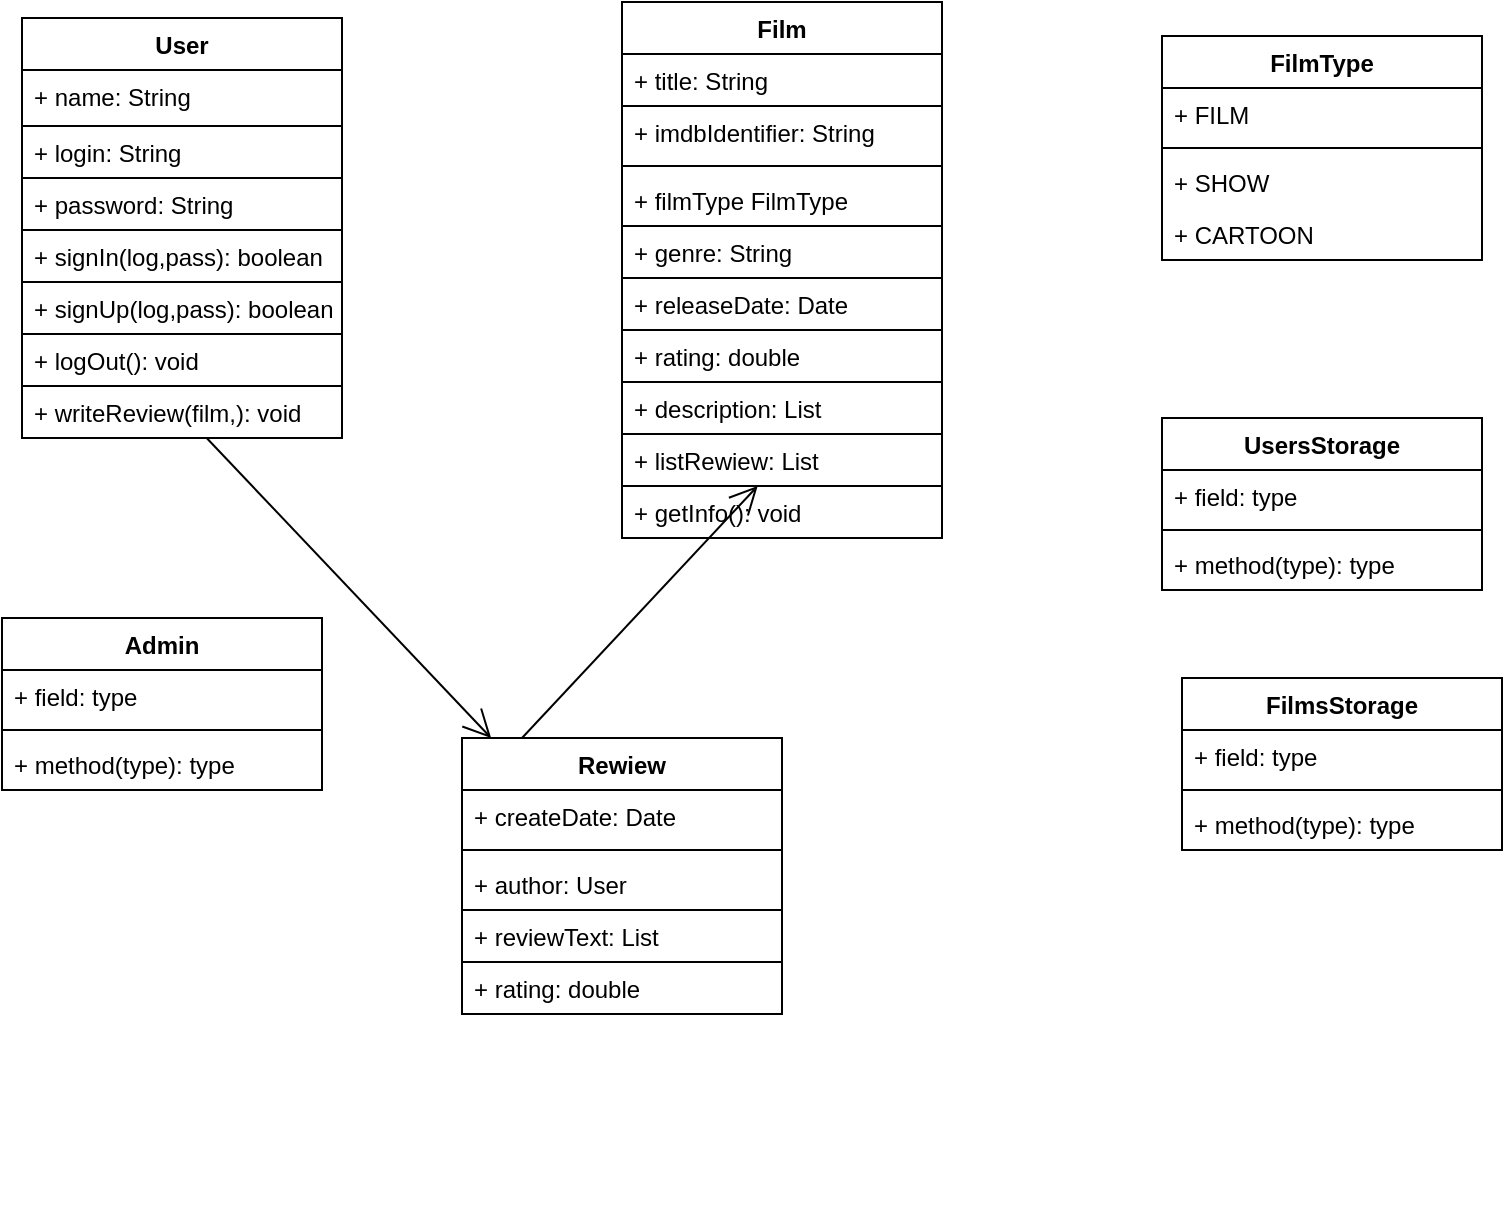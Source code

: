 <mxfile version="12.1.3" type="device" pages="1"><diagram id="Wuawm1jlWOO1GgMnRai0" name="Page-1"><mxGraphModel dx="1168" dy="718" grid="1" gridSize="10" guides="1" tooltips="1" connect="1" arrows="1" fold="1" page="1" pageScale="1" pageWidth="827" pageHeight="1169" math="0" shadow="0"><root><mxCell id="0"/><mxCell id="1" parent="0"/><object label="User" thr="" id="43AIUUlsHRPIofdtEXDQ-6"><mxCell style="swimlane;fontStyle=1;align=center;verticalAlign=top;childLayout=stackLayout;horizontal=1;startSize=26;horizontalStack=0;resizeParent=1;resizeParentMax=0;resizeLast=0;collapsible=1;marginBottom=0;strokeColor=#000000;fillColor=#ffffff;" vertex="1" parent="1"><mxGeometry x="70" y="50" width="160" height="210" as="geometry"><mxRectangle x="80" y="60" width="60" height="26" as="alternateBounds"/></mxGeometry></mxCell></object><mxCell id="43AIUUlsHRPIofdtEXDQ-7" value="+ name: String" style="text;strokeColor=none;fillColor=none;align=left;verticalAlign=top;spacingLeft=4;spacingRight=4;overflow=hidden;rotatable=0;points=[[0,0.5],[1,0.5]];portConstraint=eastwest;" vertex="1" parent="43AIUUlsHRPIofdtEXDQ-6"><mxGeometry y="26" width="160" height="28" as="geometry"/></mxCell><mxCell id="43AIUUlsHRPIofdtEXDQ-19" value="+ login: String" style="text;strokeColor=#000000;fillColor=none;align=left;verticalAlign=top;spacingLeft=4;spacingRight=4;overflow=hidden;rotatable=0;points=[[0,0.5],[1,0.5]];portConstraint=eastwest;" vertex="1" parent="43AIUUlsHRPIofdtEXDQ-6"><mxGeometry y="54" width="160" height="26" as="geometry"/></mxCell><mxCell id="43AIUUlsHRPIofdtEXDQ-20" value="+ password: String" style="text;strokeColor=#000000;fillColor=none;align=left;verticalAlign=top;spacingLeft=4;spacingRight=4;overflow=hidden;rotatable=0;points=[[0,0.5],[1,0.5]];portConstraint=eastwest;" vertex="1" parent="43AIUUlsHRPIofdtEXDQ-6"><mxGeometry y="80" width="160" height="26" as="geometry"/></mxCell><mxCell id="43AIUUlsHRPIofdtEXDQ-9" value="+ signIn(log,pass): boolean" style="text;strokeColor=#000000;fillColor=none;align=left;verticalAlign=top;spacingLeft=4;spacingRight=4;overflow=hidden;rotatable=0;points=[[0,0.5],[1,0.5]];portConstraint=eastwest;" vertex="1" parent="43AIUUlsHRPIofdtEXDQ-6"><mxGeometry y="106" width="160" height="26" as="geometry"/></mxCell><mxCell id="43AIUUlsHRPIofdtEXDQ-27" value="+ signUp(log,pass): boolean" style="text;strokeColor=#000000;fillColor=#ffffff;align=left;verticalAlign=top;spacingLeft=4;spacingRight=4;overflow=hidden;rotatable=0;points=[[0,0.5],[1,0.5]];portConstraint=eastwest;" vertex="1" parent="43AIUUlsHRPIofdtEXDQ-6"><mxGeometry y="132" width="160" height="26" as="geometry"/></mxCell><mxCell id="43AIUUlsHRPIofdtEXDQ-66" value="+ logOut(): void" style="text;strokeColor=#000000;fillColor=none;align=left;verticalAlign=top;spacingLeft=4;spacingRight=4;overflow=hidden;rotatable=0;points=[[0,0.5],[1,0.5]];portConstraint=eastwest;" vertex="1" parent="43AIUUlsHRPIofdtEXDQ-6"><mxGeometry y="158" width="160" height="26" as="geometry"/></mxCell><mxCell id="43AIUUlsHRPIofdtEXDQ-68" value="+ writeReview(film,): void" style="text;strokeColor=#000000;fillColor=none;align=left;verticalAlign=top;spacingLeft=4;spacingRight=4;overflow=hidden;rotatable=0;points=[[0,0.5],[1,0.5]];portConstraint=eastwest;" vertex="1" parent="43AIUUlsHRPIofdtEXDQ-6"><mxGeometry y="184" width="160" height="26" as="geometry"/></mxCell><mxCell id="43AIUUlsHRPIofdtEXDQ-28" value="Film" style="swimlane;fontStyle=1;align=center;verticalAlign=top;childLayout=stackLayout;horizontal=1;startSize=26;horizontalStack=0;resizeParent=1;resizeParentMax=0;resizeLast=0;collapsible=1;marginBottom=0;" vertex="1" parent="1"><mxGeometry x="370" y="42" width="160" height="268" as="geometry"/></mxCell><mxCell id="43AIUUlsHRPIofdtEXDQ-53" value="+ title: String" style="text;strokeColor=#000000;fillColor=none;align=left;verticalAlign=top;spacingLeft=4;spacingRight=4;overflow=hidden;rotatable=0;points=[[0,0.5],[1,0.5]];portConstraint=eastwest;" vertex="1" parent="43AIUUlsHRPIofdtEXDQ-28"><mxGeometry y="26" width="160" height="26" as="geometry"/></mxCell><mxCell id="43AIUUlsHRPIofdtEXDQ-29" value="+ imdbIdentifier: String" style="text;strokeColor=none;fillColor=none;align=left;verticalAlign=top;spacingLeft=4;spacingRight=4;overflow=hidden;rotatable=0;points=[[0,0.5],[1,0.5]];portConstraint=eastwest;" vertex="1" parent="43AIUUlsHRPIofdtEXDQ-28"><mxGeometry y="52" width="160" height="26" as="geometry"/></mxCell><mxCell id="43AIUUlsHRPIofdtEXDQ-30" value="" style="line;strokeWidth=1;fillColor=none;align=left;verticalAlign=middle;spacingTop=-1;spacingLeft=3;spacingRight=3;rotatable=0;labelPosition=right;points=[];portConstraint=eastwest;" vertex="1" parent="43AIUUlsHRPIofdtEXDQ-28"><mxGeometry y="78" width="160" height="8" as="geometry"/></mxCell><mxCell id="43AIUUlsHRPIofdtEXDQ-31" value="+ filmType FilmType" style="text;strokeColor=none;fillColor=none;align=left;verticalAlign=top;spacingLeft=4;spacingRight=4;overflow=hidden;rotatable=0;points=[[0,0.5],[1,0.5]];portConstraint=eastwest;" vertex="1" parent="43AIUUlsHRPIofdtEXDQ-28"><mxGeometry y="86" width="160" height="26" as="geometry"/></mxCell><mxCell id="43AIUUlsHRPIofdtEXDQ-54" value="+ genre: String" style="text;strokeColor=#000000;fillColor=none;align=left;verticalAlign=top;spacingLeft=4;spacingRight=4;overflow=hidden;rotatable=0;points=[[0,0.5],[1,0.5]];portConstraint=eastwest;" vertex="1" parent="43AIUUlsHRPIofdtEXDQ-28"><mxGeometry y="112" width="160" height="26" as="geometry"/></mxCell><mxCell id="43AIUUlsHRPIofdtEXDQ-55" value="+ releaseDate: Date" style="text;strokeColor=#000000;fillColor=none;align=left;verticalAlign=top;spacingLeft=4;spacingRight=4;overflow=hidden;rotatable=0;points=[[0,0.5],[1,0.5]];portConstraint=eastwest;" vertex="1" parent="43AIUUlsHRPIofdtEXDQ-28"><mxGeometry y="138" width="160" height="26" as="geometry"/></mxCell><mxCell id="43AIUUlsHRPIofdtEXDQ-56" value="+ rating: double" style="text;strokeColor=#000000;fillColor=none;align=left;verticalAlign=top;spacingLeft=4;spacingRight=4;overflow=hidden;rotatable=0;points=[[0,0.5],[1,0.5]];portConstraint=eastwest;" vertex="1" parent="43AIUUlsHRPIofdtEXDQ-28"><mxGeometry y="164" width="160" height="26" as="geometry"/></mxCell><mxCell id="43AIUUlsHRPIofdtEXDQ-57" value="+ description: List" style="text;strokeColor=#000000;fillColor=none;align=left;verticalAlign=top;spacingLeft=4;spacingRight=4;overflow=hidden;rotatable=0;points=[[0,0.5],[1,0.5]];portConstraint=eastwest;" vertex="1" parent="43AIUUlsHRPIofdtEXDQ-28"><mxGeometry y="190" width="160" height="26" as="geometry"/></mxCell><mxCell id="43AIUUlsHRPIofdtEXDQ-79" value="+ listRewiew: List" style="text;strokeColor=#000000;fillColor=none;align=left;verticalAlign=top;spacingLeft=4;spacingRight=4;overflow=hidden;rotatable=0;points=[[0,0.5],[1,0.5]];portConstraint=eastwest;" vertex="1" parent="43AIUUlsHRPIofdtEXDQ-28"><mxGeometry y="216" width="160" height="26" as="geometry"/></mxCell><mxCell id="43AIUUlsHRPIofdtEXDQ-78" value="+ getInfo(): void" style="text;strokeColor=#000000;fillColor=none;align=left;verticalAlign=top;spacingLeft=4;spacingRight=4;overflow=hidden;rotatable=0;points=[[0,0.5],[1,0.5]];portConstraint=eastwest;" vertex="1" parent="43AIUUlsHRPIofdtEXDQ-28"><mxGeometry y="242" width="160" height="26" as="geometry"/></mxCell><mxCell id="43AIUUlsHRPIofdtEXDQ-48" value="FilmType" style="swimlane;fontStyle=1;align=center;verticalAlign=top;childLayout=stackLayout;horizontal=1;startSize=26;horizontalStack=0;resizeParent=1;resizeParentMax=0;resizeLast=0;collapsible=1;marginBottom=0;" vertex="1" parent="1"><mxGeometry x="640" y="59" width="160" height="112" as="geometry"/></mxCell><mxCell id="43AIUUlsHRPIofdtEXDQ-49" value="+ FILM" style="text;strokeColor=none;fillColor=none;align=left;verticalAlign=top;spacingLeft=4;spacingRight=4;overflow=hidden;rotatable=0;points=[[0,0.5],[1,0.5]];portConstraint=eastwest;" vertex="1" parent="43AIUUlsHRPIofdtEXDQ-48"><mxGeometry y="26" width="160" height="26" as="geometry"/></mxCell><mxCell id="43AIUUlsHRPIofdtEXDQ-50" value="" style="line;strokeWidth=1;fillColor=none;align=left;verticalAlign=middle;spacingTop=-1;spacingLeft=3;spacingRight=3;rotatable=0;labelPosition=right;points=[];portConstraint=eastwest;" vertex="1" parent="43AIUUlsHRPIofdtEXDQ-48"><mxGeometry y="52" width="160" height="8" as="geometry"/></mxCell><mxCell id="43AIUUlsHRPIofdtEXDQ-52" value="+ SHOW&#10;" style="text;strokeColor=none;fillColor=none;align=left;verticalAlign=top;spacingLeft=4;spacingRight=4;overflow=hidden;rotatable=0;points=[[0,0.5],[1,0.5]];portConstraint=eastwest;" vertex="1" parent="43AIUUlsHRPIofdtEXDQ-48"><mxGeometry y="60" width="160" height="26" as="geometry"/></mxCell><mxCell id="43AIUUlsHRPIofdtEXDQ-51" value="+ CARTOON&#10;" style="text;strokeColor=none;fillColor=none;align=left;verticalAlign=top;spacingLeft=4;spacingRight=4;overflow=hidden;rotatable=0;points=[[0,0.5],[1,0.5]];portConstraint=eastwest;" vertex="1" parent="43AIUUlsHRPIofdtEXDQ-48"><mxGeometry y="86" width="160" height="26" as="geometry"/></mxCell><mxCell id="43AIUUlsHRPIofdtEXDQ-58" value="Rewiew" style="swimlane;fontStyle=1;align=center;verticalAlign=top;childLayout=stackLayout;horizontal=1;startSize=26;horizontalStack=0;resizeParent=1;resizeParentMax=0;resizeLast=0;collapsible=1;marginBottom=0;" vertex="1" parent="1"><mxGeometry x="290" y="410" width="160" height="138" as="geometry"/></mxCell><mxCell id="43AIUUlsHRPIofdtEXDQ-87" value="" style="endArrow=open;endFill=1;endSize=12;html=1;" edge="1" parent="43AIUUlsHRPIofdtEXDQ-58" target="43AIUUlsHRPIofdtEXDQ-79"><mxGeometry width="160" relative="1" as="geometry"><mxPoint x="30" as="sourcePoint"/><mxPoint x="190" as="targetPoint"/></mxGeometry></mxCell><mxCell id="43AIUUlsHRPIofdtEXDQ-59" value="+ createDate: Date" style="text;strokeColor=none;fillColor=none;align=left;verticalAlign=top;spacingLeft=4;spacingRight=4;overflow=hidden;rotatable=0;points=[[0,0.5],[1,0.5]];portConstraint=eastwest;" vertex="1" parent="43AIUUlsHRPIofdtEXDQ-58"><mxGeometry y="26" width="160" height="26" as="geometry"/></mxCell><mxCell id="43AIUUlsHRPIofdtEXDQ-60" value="" style="line;strokeWidth=1;fillColor=none;align=left;verticalAlign=middle;spacingTop=-1;spacingLeft=3;spacingRight=3;rotatable=0;labelPosition=right;points=[];portConstraint=eastwest;" vertex="1" parent="43AIUUlsHRPIofdtEXDQ-58"><mxGeometry y="52" width="160" height="8" as="geometry"/></mxCell><mxCell id="43AIUUlsHRPIofdtEXDQ-61" value="+ author: User" style="text;strokeColor=none;fillColor=none;align=left;verticalAlign=top;spacingLeft=4;spacingRight=4;overflow=hidden;rotatable=0;points=[[0,0.5],[1,0.5]];portConstraint=eastwest;" vertex="1" parent="43AIUUlsHRPIofdtEXDQ-58"><mxGeometry y="60" width="160" height="26" as="geometry"/></mxCell><mxCell id="43AIUUlsHRPIofdtEXDQ-64" value="+ reviewText: List" style="text;strokeColor=#000000;fillColor=none;align=left;verticalAlign=top;spacingLeft=4;spacingRight=4;overflow=hidden;rotatable=0;points=[[0,0.5],[1,0.5]];portConstraint=eastwest;perimeterSpacing=0;strokeWidth=1;" vertex="1" parent="43AIUUlsHRPIofdtEXDQ-58"><mxGeometry y="86" width="160" height="26" as="geometry"/></mxCell><mxCell id="43AIUUlsHRPIofdtEXDQ-65" value="+ rating: double" style="text;strokeColor=#000000;fillColor=none;align=left;verticalAlign=top;spacingLeft=4;spacingRight=4;overflow=hidden;rotatable=0;points=[[0,0.5],[1,0.5]];portConstraint=eastwest;perimeterSpacing=0;strokeWidth=1;" vertex="1" parent="43AIUUlsHRPIofdtEXDQ-58"><mxGeometry y="112" width="160" height="26" as="geometry"/></mxCell><mxCell id="43AIUUlsHRPIofdtEXDQ-69" value="&lt;br&gt;&lt;br&gt;&lt;br&gt;&lt;br&gt;&lt;br&gt;" style="text;html=1;resizable=0;points=[];autosize=1;align=left;verticalAlign=top;spacingTop=-4;" vertex="1" parent="1"><mxGeometry x="338" y="576" width="20" height="70" as="geometry"/></mxCell><mxCell id="43AIUUlsHRPIofdtEXDQ-70" value="UsersStorage" style="swimlane;fontStyle=1;align=center;verticalAlign=top;childLayout=stackLayout;horizontal=1;startSize=26;horizontalStack=0;resizeParent=1;resizeParentMax=0;resizeLast=0;collapsible=1;marginBottom=0;strokeColor=#000000;strokeWidth=1;fillColor=#ffffff;" vertex="1" parent="1"><mxGeometry x="640" y="250" width="160" height="86" as="geometry"/></mxCell><mxCell id="43AIUUlsHRPIofdtEXDQ-71" value="+ field: type" style="text;strokeColor=none;fillColor=none;align=left;verticalAlign=top;spacingLeft=4;spacingRight=4;overflow=hidden;rotatable=0;points=[[0,0.5],[1,0.5]];portConstraint=eastwest;" vertex="1" parent="43AIUUlsHRPIofdtEXDQ-70"><mxGeometry y="26" width="160" height="26" as="geometry"/></mxCell><mxCell id="43AIUUlsHRPIofdtEXDQ-72" value="" style="line;strokeWidth=1;fillColor=none;align=left;verticalAlign=middle;spacingTop=-1;spacingLeft=3;spacingRight=3;rotatable=0;labelPosition=right;points=[];portConstraint=eastwest;" vertex="1" parent="43AIUUlsHRPIofdtEXDQ-70"><mxGeometry y="52" width="160" height="8" as="geometry"/></mxCell><mxCell id="43AIUUlsHRPIofdtEXDQ-73" value="+ method(type): type" style="text;strokeColor=none;fillColor=none;align=left;verticalAlign=top;spacingLeft=4;spacingRight=4;overflow=hidden;rotatable=0;points=[[0,0.5],[1,0.5]];portConstraint=eastwest;" vertex="1" parent="43AIUUlsHRPIofdtEXDQ-70"><mxGeometry y="60" width="160" height="26" as="geometry"/></mxCell><mxCell id="43AIUUlsHRPIofdtEXDQ-74" value="FilmsStorage" style="swimlane;fontStyle=1;align=center;verticalAlign=top;childLayout=stackLayout;horizontal=1;startSize=26;horizontalStack=0;resizeParent=1;resizeParentMax=0;resizeLast=0;collapsible=1;marginBottom=0;strokeColor=#000000;strokeWidth=1;fillColor=#ffffff;" vertex="1" parent="1"><mxGeometry x="650" y="380" width="160" height="86" as="geometry"/></mxCell><mxCell id="43AIUUlsHRPIofdtEXDQ-75" value="+ field: type" style="text;strokeColor=none;fillColor=none;align=left;verticalAlign=top;spacingLeft=4;spacingRight=4;overflow=hidden;rotatable=0;points=[[0,0.5],[1,0.5]];portConstraint=eastwest;" vertex="1" parent="43AIUUlsHRPIofdtEXDQ-74"><mxGeometry y="26" width="160" height="26" as="geometry"/></mxCell><mxCell id="43AIUUlsHRPIofdtEXDQ-76" value="" style="line;strokeWidth=1;fillColor=none;align=left;verticalAlign=middle;spacingTop=-1;spacingLeft=3;spacingRight=3;rotatable=0;labelPosition=right;points=[];portConstraint=eastwest;" vertex="1" parent="43AIUUlsHRPIofdtEXDQ-74"><mxGeometry y="52" width="160" height="8" as="geometry"/></mxCell><mxCell id="43AIUUlsHRPIofdtEXDQ-77" value="+ method(type): type" style="text;strokeColor=none;fillColor=none;align=left;verticalAlign=top;spacingLeft=4;spacingRight=4;overflow=hidden;rotatable=0;points=[[0,0.5],[1,0.5]];portConstraint=eastwest;" vertex="1" parent="43AIUUlsHRPIofdtEXDQ-74"><mxGeometry y="60" width="160" height="26" as="geometry"/></mxCell><mxCell id="43AIUUlsHRPIofdtEXDQ-80" value="Admin" style="swimlane;fontStyle=1;align=center;verticalAlign=top;childLayout=stackLayout;horizontal=1;startSize=26;horizontalStack=0;resizeParent=1;resizeParentMax=0;resizeLast=0;collapsible=1;marginBottom=0;strokeWidth=1;" vertex="1" parent="1"><mxGeometry x="60" y="350" width="160" height="86" as="geometry"/></mxCell><mxCell id="43AIUUlsHRPIofdtEXDQ-81" value="+ field: type" style="text;strokeColor=none;fillColor=none;align=left;verticalAlign=top;spacingLeft=4;spacingRight=4;overflow=hidden;rotatable=0;points=[[0,0.5],[1,0.5]];portConstraint=eastwest;" vertex="1" parent="43AIUUlsHRPIofdtEXDQ-80"><mxGeometry y="26" width="160" height="26" as="geometry"/></mxCell><mxCell id="43AIUUlsHRPIofdtEXDQ-82" value="" style="line;strokeWidth=1;fillColor=none;align=left;verticalAlign=middle;spacingTop=-1;spacingLeft=3;spacingRight=3;rotatable=0;labelPosition=right;points=[];portConstraint=eastwest;" vertex="1" parent="43AIUUlsHRPIofdtEXDQ-80"><mxGeometry y="52" width="160" height="8" as="geometry"/></mxCell><mxCell id="43AIUUlsHRPIofdtEXDQ-83" value="+ method(type): type" style="text;strokeColor=none;fillColor=none;align=left;verticalAlign=top;spacingLeft=4;spacingRight=4;overflow=hidden;rotatable=0;points=[[0,0.5],[1,0.5]];portConstraint=eastwest;" vertex="1" parent="43AIUUlsHRPIofdtEXDQ-80"><mxGeometry y="60" width="160" height="26" as="geometry"/></mxCell><mxCell id="43AIUUlsHRPIofdtEXDQ-85" value="" style="endArrow=open;endFill=1;endSize=12;html=1;" edge="1" parent="1" source="43AIUUlsHRPIofdtEXDQ-68" target="43AIUUlsHRPIofdtEXDQ-58"><mxGeometry width="160" relative="1" as="geometry"><mxPoint x="140" y="590" as="sourcePoint"/><mxPoint x="210" y="700" as="targetPoint"/></mxGeometry></mxCell></root></mxGraphModel></diagram></mxfile>